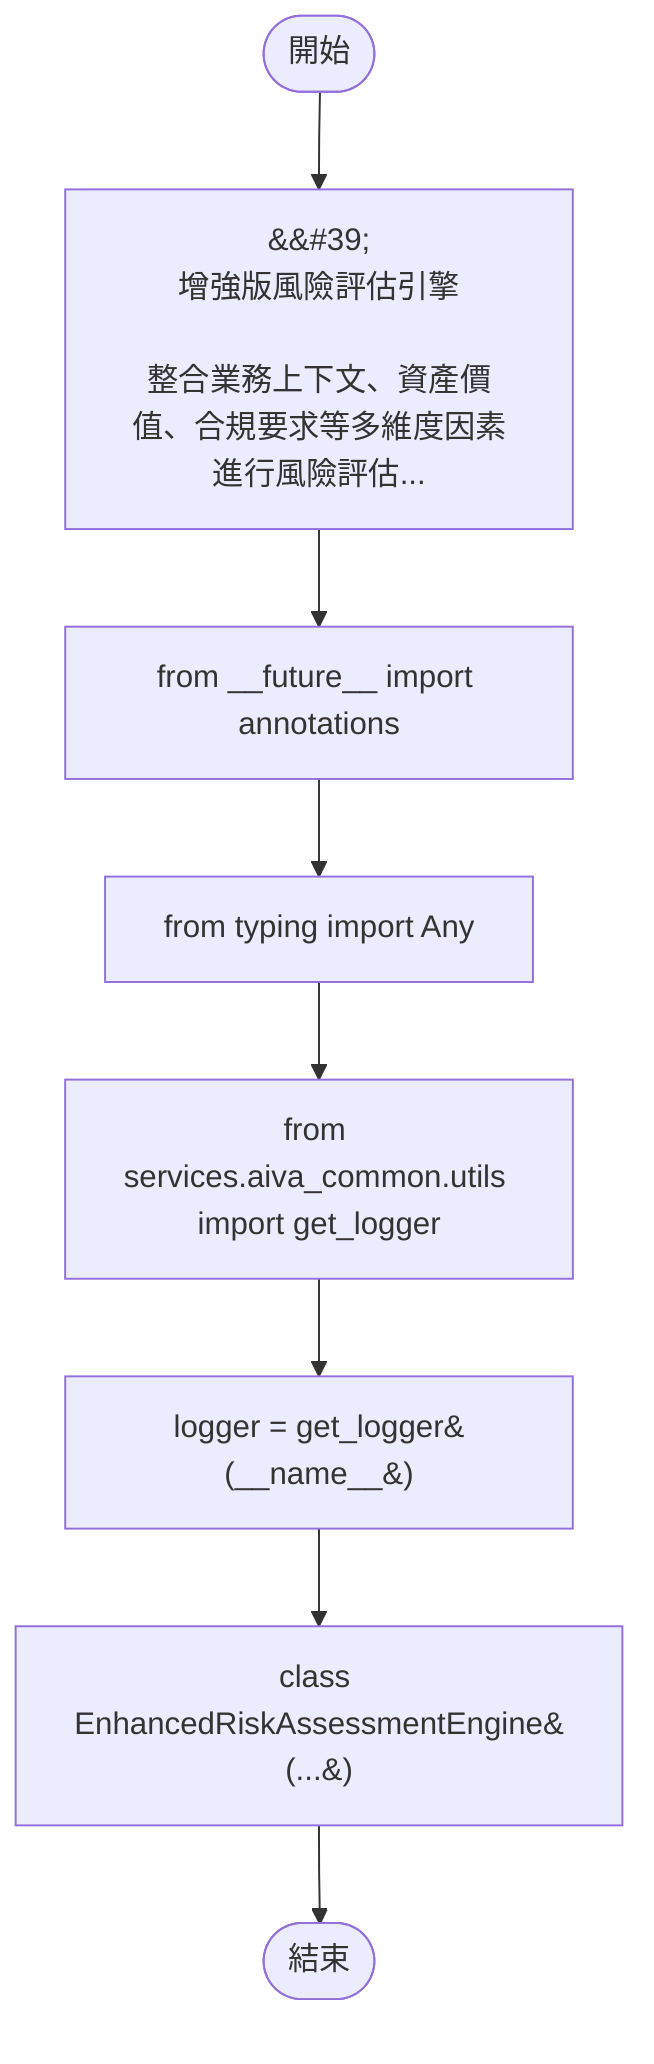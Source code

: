 flowchart TB
    n1([開始])
    n2([結束])
    n3[&amp;&#35;39;\n增強版風險評估引擎\n\n整合業務上下文、資產價值、合規要求等多維度因素進行風險評估...]
    n4[from __future__ import annotations]
    n5[from typing import Any]
    n6[from services.aiva_common.utils import get_logger]
    n7[logger = get_logger&#40;__name__&#41;]
    n8[class EnhancedRiskAssessmentEngine&#40;...&#41;]
    n1 --> n3
    n3 --> n4
    n4 --> n5
    n5 --> n6
    n6 --> n7
    n7 --> n8
    n8 --> n2